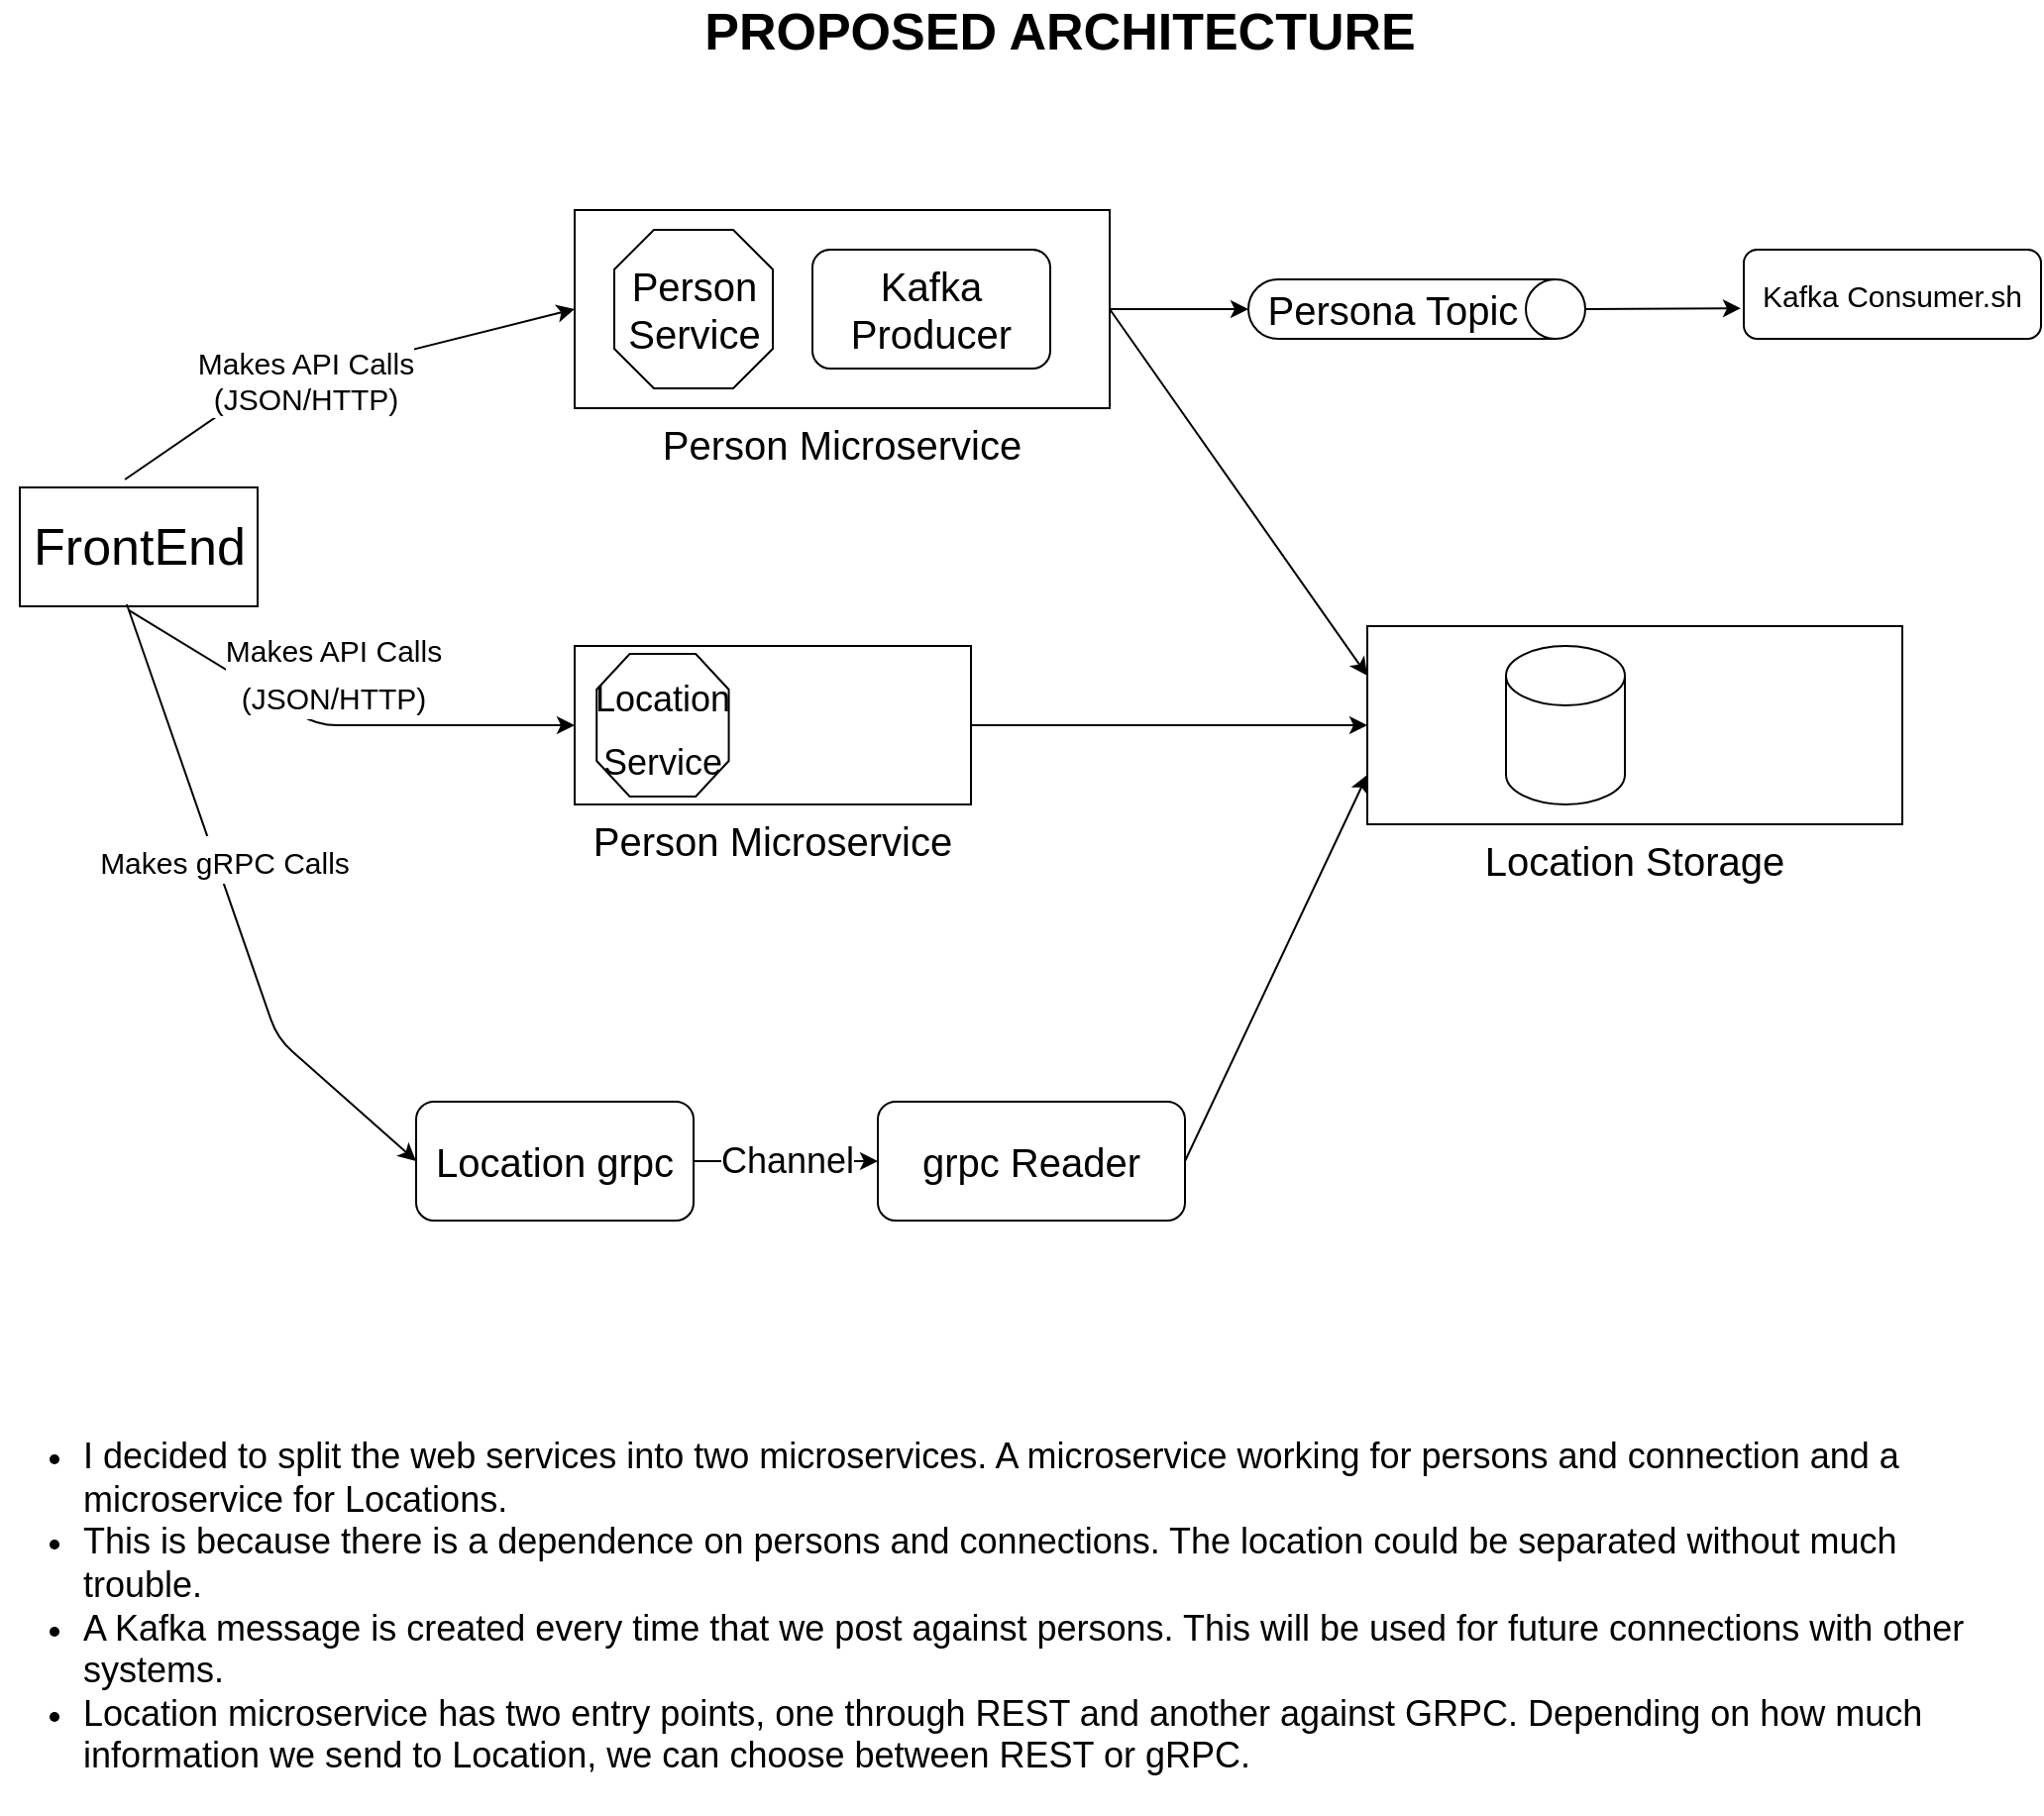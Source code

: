<mxfile version="15.9.6" type="device"><diagram id="Qy6xtX0XB_sguETxredT" name="Page-1"><mxGraphModel dx="1313" dy="793" grid="1" gridSize="10" guides="1" tooltips="1" connect="1" arrows="1" fold="1" page="1" pageScale="1" pageWidth="1100" pageHeight="850" math="0" shadow="0"><root><mxCell id="0"/><mxCell id="1" parent="0"/><mxCell id="DxG9VcXqOtxzTWGO2F-c-6" value="Person Microservice" style="rounded=0;whiteSpace=wrap;html=1;fontSize=20;labelPosition=center;verticalLabelPosition=bottom;align=center;verticalAlign=top;" vertex="1" parent="1"><mxGeometry x="320" y="160" width="270" height="100" as="geometry"/></mxCell><mxCell id="NYvZ6g4o7qBkPaOyE_Xk-2" value="FrontEnd" style="verticalLabelPosition=middle;verticalAlign=middle;html=1;shape=mxgraph.basic.rect;fillColor2=none;strokeWidth=1;size=20;indent=5;fontSize=26;labelPosition=center;align=center;" parent="1" vertex="1"><mxGeometry x="40" y="300" width="120" height="60" as="geometry"/></mxCell><mxCell id="NYvZ6g4o7qBkPaOyE_Xk-3" value="PROPOSED ARCHITECTURE" style="text;html=1;strokeColor=none;fillColor=none;align=center;verticalAlign=middle;whiteSpace=wrap;rounded=0;fontSize=26;fontStyle=1" parent="1" vertex="1"><mxGeometry x="180" y="60" width="770" height="20" as="geometry"/></mxCell><mxCell id="NYvZ6g4o7qBkPaOyE_Xk-6" value="" style="endArrow=classic;html=1;fontSize=26;exitX=0.442;exitY=-0.067;exitDx=0;exitDy=0;exitPerimeter=0;entryX=0;entryY=0.5;entryDx=0;entryDy=0;" parent="1" source="NYvZ6g4o7qBkPaOyE_Xk-2" target="DxG9VcXqOtxzTWGO2F-c-6" edge="1"><mxGeometry width="50" height="50" relative="1" as="geometry"><mxPoint x="80.0" y="260.15" as="sourcePoint"/><mxPoint x="310" y="250" as="targetPoint"/><Array as="points"><mxPoint x="160" y="250"/></Array></mxGeometry></mxCell><mxCell id="NYvZ6g4o7qBkPaOyE_Xk-7" value="Makes API Calls&lt;br style=&quot;font-size: 15px;&quot;&gt;(JSON/HTTP)" style="edgeLabel;html=1;align=center;verticalAlign=middle;resizable=0;points=[];fontSize=15;" parent="NYvZ6g4o7qBkPaOyE_Xk-6" vertex="1" connectable="0"><mxGeometry x="-0.145" y="-2" relative="1" as="geometry"><mxPoint as="offset"/></mxGeometry></mxCell><mxCell id="NYvZ6g4o7qBkPaOyE_Xk-4" value="&lt;font style=&quot;font-size: 20px;&quot;&gt;Person &lt;br style=&quot;font-size: 20px;&quot;&gt;Service&lt;/font&gt;" style="verticalLabelPosition=middle;verticalAlign=middle;html=1;shape=mxgraph.basic.polygon;polyCoords=[[0.25,0],[0.75,0],[1,0.25],[1,0.75],[0.75,1],[0.25,1],[0,0.75],[0,0.25]];polyline=0;fontSize=20;labelPosition=center;align=center;" parent="1" vertex="1"><mxGeometry x="340" y="170" width="80" height="80" as="geometry"/></mxCell><mxCell id="NYvZ6g4o7qBkPaOyE_Xk-10" value="Kafka Consumer.sh" style="rounded=1;whiteSpace=wrap;html=1;fontSize=15;" parent="1" vertex="1"><mxGeometry x="910" y="180" width="150" height="45" as="geometry"/></mxCell><mxCell id="NYvZ6g4o7qBkPaOyE_Xk-12" value="" style="endArrow=classic;html=1;fontSize=26;exitX=0.458;exitY=1.033;exitDx=0;exitDy=0;exitPerimeter=0;entryX=0;entryY=0.5;entryDx=0;entryDy=0;" parent="1" source="NYvZ6g4o7qBkPaOyE_Xk-2" target="DxG9VcXqOtxzTWGO2F-c-13" edge="1"><mxGeometry width="50" height="50" relative="1" as="geometry"><mxPoint x="163.12" y="452.28" as="sourcePoint"/><mxPoint x="360" y="470" as="targetPoint"/><Array as="points"><mxPoint x="190" y="420"/></Array></mxGeometry></mxCell><mxCell id="DxG9VcXqOtxzTWGO2F-c-14" value="&lt;span style=&quot;font-size: 15px&quot;&gt;Makes API Calls&lt;/span&gt;&lt;br style=&quot;font-size: 15px&quot;&gt;&lt;span style=&quot;font-size: 15px&quot;&gt;(JSON/HTTP)&lt;br&gt;&lt;/span&gt;" style="edgeLabel;html=1;align=center;verticalAlign=middle;resizable=0;points=[];fontSize=20;" vertex="1" connectable="0" parent="NYvZ6g4o7qBkPaOyE_Xk-12"><mxGeometry x="-0.164" y="4" relative="1" as="geometry"><mxPoint x="15" y="-19" as="offset"/></mxGeometry></mxCell><mxCell id="NYvZ6g4o7qBkPaOyE_Xk-14" value="Location grpc" style="rounded=1;whiteSpace=wrap;html=1;fontSize=20;" parent="1" vertex="1"><mxGeometry x="240" y="610" width="140" height="60" as="geometry"/></mxCell><mxCell id="NYvZ6g4o7qBkPaOyE_Xk-16" value="Channel" style="endArrow=classic;html=1;fontSize=18;exitX=1;exitY=0.5;exitDx=0;exitDy=0;entryX=0;entryY=0.5;entryDx=0;entryDy=0;" parent="1" source="NYvZ6g4o7qBkPaOyE_Xk-14" edge="1" target="r3-BTM_DHRDCMapIPiLT-1"><mxGeometry width="50" height="50" relative="1" as="geometry"><mxPoint x="300" y="770" as="sourcePoint"/><mxPoint x="380" y="770" as="targetPoint"/></mxGeometry></mxCell><mxCell id="r3-BTM_DHRDCMapIPiLT-1" value="grpc Reader" style="rounded=1;whiteSpace=wrap;html=1;fontSize=20;" parent="1" vertex="1"><mxGeometry x="473" y="610" width="155" height="60" as="geometry"/></mxCell><mxCell id="DxG9VcXqOtxzTWGO2F-c-7" value="Kafka Producer" style="rounded=1;whiteSpace=wrap;html=1;fontSize=20;" vertex="1" parent="1"><mxGeometry x="440" y="180" width="120" height="60" as="geometry"/></mxCell><mxCell id="DxG9VcXqOtxzTWGO2F-c-8" value="Persona Topic" style="shape=cylinder3;boundedLbl=1;backgroundOutline=1;size=15;fontSize=20;rotation=90;whiteSpace=wrap;html=1;verticalAlign=middle;horizontal=0;" vertex="1" parent="1"><mxGeometry x="730" y="125" width="30" height="170" as="geometry"/></mxCell><mxCell id="DxG9VcXqOtxzTWGO2F-c-10" value="" style="endArrow=classic;html=1;rounded=0;fontSize=20;exitX=1;exitY=0.5;exitDx=0;exitDy=0;" edge="1" parent="1" source="DxG9VcXqOtxzTWGO2F-c-6" target="DxG9VcXqOtxzTWGO2F-c-8"><mxGeometry width="50" height="50" relative="1" as="geometry"><mxPoint x="670" y="310" as="sourcePoint"/><mxPoint x="720" y="260" as="targetPoint"/></mxGeometry></mxCell><mxCell id="DxG9VcXqOtxzTWGO2F-c-11" value="" style="endArrow=classic;html=1;rounded=0;fontSize=20;exitX=0.5;exitY=0;exitDx=0;exitDy=0;exitPerimeter=0;entryX=-0.01;entryY=0.657;entryDx=0;entryDy=0;entryPerimeter=0;" edge="1" parent="1" source="DxG9VcXqOtxzTWGO2F-c-8" target="NYvZ6g4o7qBkPaOyE_Xk-10"><mxGeometry width="50" height="50" relative="1" as="geometry"><mxPoint x="830" y="280" as="sourcePoint"/><mxPoint x="900" y="280" as="targetPoint"/></mxGeometry></mxCell><mxCell id="DxG9VcXqOtxzTWGO2F-c-15" value="" style="group;fontSize=10;" vertex="1" connectable="0" parent="1"><mxGeometry x="320" y="380" width="200" height="80" as="geometry"/></mxCell><mxCell id="DxG9VcXqOtxzTWGO2F-c-13" value="Person Microservice" style="rounded=0;whiteSpace=wrap;html=1;fontSize=20;labelPosition=center;verticalLabelPosition=bottom;align=center;verticalAlign=top;" vertex="1" parent="DxG9VcXqOtxzTWGO2F-c-15"><mxGeometry width="200" height="80" as="geometry"/></mxCell><mxCell id="NYvZ6g4o7qBkPaOyE_Xk-11" value="&lt;font style=&quot;font-size: 18px&quot;&gt;Location &lt;br&gt;Service&lt;/font&gt;" style="verticalLabelPosition=middle;verticalAlign=middle;html=1;shape=mxgraph.basic.polygon;polyCoords=[[0.25,0],[0.75,0],[1,0.25],[1,0.75],[0.75,1],[0.25,1],[0,0.75],[0,0.25]];polyline=0;fontSize=26;labelPosition=center;align=center;" parent="DxG9VcXqOtxzTWGO2F-c-15" vertex="1"><mxGeometry x="11.111" y="4" width="66.667" height="72" as="geometry"/></mxCell><mxCell id="DxG9VcXqOtxzTWGO2F-c-16" value="" style="endArrow=classic;html=1;fontSize=26;exitX=0.45;exitY=0.983;exitDx=0;exitDy=0;exitPerimeter=0;entryX=0;entryY=0.5;entryDx=0;entryDy=0;" edge="1" parent="1" source="NYvZ6g4o7qBkPaOyE_Xk-2" target="NYvZ6g4o7qBkPaOyE_Xk-14"><mxGeometry width="50" height="50" relative="1" as="geometry"><mxPoint x="84.96" y="490" as="sourcePoint"/><mxPoint x="290" y="608" as="targetPoint"/><Array as="points"><mxPoint x="170" y="578.02"/></Array></mxGeometry></mxCell><mxCell id="DxG9VcXqOtxzTWGO2F-c-17" value="&lt;span style=&quot;font-size: 15px&quot;&gt;Makes gRPC Calls&lt;br&gt;&lt;/span&gt;" style="edgeLabel;html=1;align=center;verticalAlign=middle;resizable=0;points=[];fontSize=20;" vertex="1" connectable="0" parent="DxG9VcXqOtxzTWGO2F-c-16"><mxGeometry x="-0.164" y="4" relative="1" as="geometry"><mxPoint y="1" as="offset"/></mxGeometry></mxCell><mxCell id="DxG9VcXqOtxzTWGO2F-c-20" value="" style="group" vertex="1" connectable="0" parent="1"><mxGeometry x="720" y="370" width="270" height="100" as="geometry"/></mxCell><mxCell id="DxG9VcXqOtxzTWGO2F-c-18" value="Location Storage" style="rounded=0;whiteSpace=wrap;html=1;fontSize=20;labelPosition=center;verticalLabelPosition=bottom;align=center;verticalAlign=top;" vertex="1" parent="DxG9VcXqOtxzTWGO2F-c-20"><mxGeometry width="270" height="100" as="geometry"/></mxCell><mxCell id="DxG9VcXqOtxzTWGO2F-c-19" value="" style="shape=cylinder3;whiteSpace=wrap;html=1;boundedLbl=1;backgroundOutline=1;size=15;fontSize=20;" vertex="1" parent="DxG9VcXqOtxzTWGO2F-c-20"><mxGeometry x="70" y="10" width="60" height="80" as="geometry"/></mxCell><mxCell id="DxG9VcXqOtxzTWGO2F-c-22" value="" style="endArrow=classic;html=1;rounded=0;fontSize=20;exitX=1;exitY=0.5;exitDx=0;exitDy=0;entryX=0;entryY=0.25;entryDx=0;entryDy=0;" edge="1" parent="1" source="DxG9VcXqOtxzTWGO2F-c-6" target="DxG9VcXqOtxzTWGO2F-c-18"><mxGeometry width="50" height="50" relative="1" as="geometry"><mxPoint x="570" y="410" as="sourcePoint"/><mxPoint x="620" y="360" as="targetPoint"/></mxGeometry></mxCell><mxCell id="DxG9VcXqOtxzTWGO2F-c-23" value="" style="endArrow=classic;html=1;rounded=0;fontSize=20;entryX=0;entryY=0.5;entryDx=0;entryDy=0;exitX=1;exitY=0.5;exitDx=0;exitDy=0;" edge="1" parent="1" source="DxG9VcXqOtxzTWGO2F-c-13" target="DxG9VcXqOtxzTWGO2F-c-18"><mxGeometry width="50" height="50" relative="1" as="geometry"><mxPoint x="570" y="410" as="sourcePoint"/><mxPoint x="620" y="360" as="targetPoint"/></mxGeometry></mxCell><mxCell id="DxG9VcXqOtxzTWGO2F-c-24" value="" style="endArrow=classic;html=1;rounded=0;fontSize=18;entryX=0;entryY=0.75;entryDx=0;entryDy=0;exitX=1;exitY=0.5;exitDx=0;exitDy=0;" edge="1" parent="1" source="r3-BTM_DHRDCMapIPiLT-1" target="DxG9VcXqOtxzTWGO2F-c-18"><mxGeometry width="50" height="50" relative="1" as="geometry"><mxPoint x="570" y="410" as="sourcePoint"/><mxPoint x="620" y="360" as="targetPoint"/></mxGeometry></mxCell><mxCell id="DxG9VcXqOtxzTWGO2F-c-25" value="&lt;ul&gt;&lt;li&gt;I decided to split the web services into two microservices. A microservice working for persons and connection and a microservice for Locations.&amp;nbsp;&lt;/li&gt;&lt;li&gt;This is because there is a dependence on persons and connections. The location could be separated without much trouble.&lt;/li&gt;&lt;li&gt;A Kafka message is created every time that we post against persons. This will be used for future connections with other systems.&amp;nbsp;&lt;/li&gt;&lt;li&gt;Location microservice has two entry points, one through REST and another against GRPC. Depending on how much information we send to Location, we can choose between REST or gRPC.&lt;/li&gt;&lt;/ul&gt;" style="text;html=1;strokeColor=none;fillColor=none;align=left;verticalAlign=middle;whiteSpace=wrap;rounded=0;fontSize=18;" vertex="1" parent="1"><mxGeometry x="30" y="860" width="1020" height="10" as="geometry"/></mxCell></root></mxGraphModel></diagram></mxfile>
